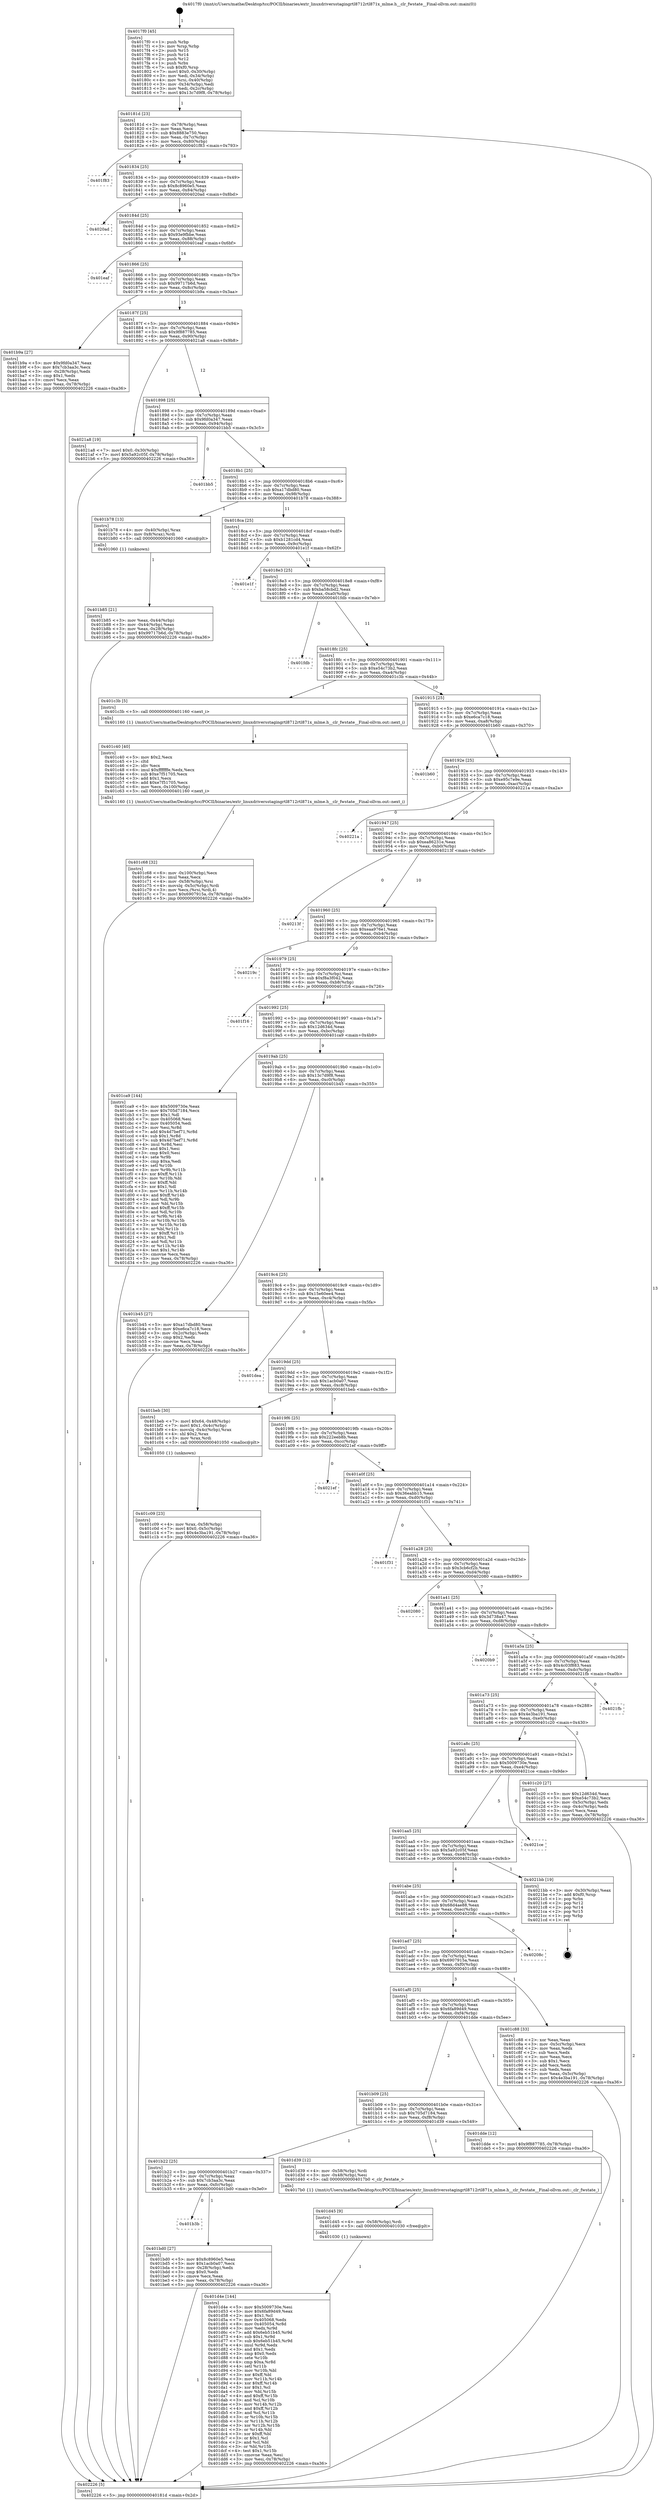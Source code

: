 digraph "0x4017f0" {
  label = "0x4017f0 (/mnt/c/Users/mathe/Desktop/tcc/POCII/binaries/extr_linuxdriversstagingrtl8712rtl871x_mlme.h__clr_fwstate__Final-ollvm.out::main(0))"
  labelloc = "t"
  node[shape=record]

  Entry [label="",width=0.3,height=0.3,shape=circle,fillcolor=black,style=filled]
  "0x40181d" [label="{
     0x40181d [23]\l
     | [instrs]\l
     &nbsp;&nbsp;0x40181d \<+3\>: mov -0x78(%rbp),%eax\l
     &nbsp;&nbsp;0x401820 \<+2\>: mov %eax,%ecx\l
     &nbsp;&nbsp;0x401822 \<+6\>: sub $0x8883e750,%ecx\l
     &nbsp;&nbsp;0x401828 \<+3\>: mov %eax,-0x7c(%rbp)\l
     &nbsp;&nbsp;0x40182b \<+3\>: mov %ecx,-0x80(%rbp)\l
     &nbsp;&nbsp;0x40182e \<+6\>: je 0000000000401f83 \<main+0x793\>\l
  }"]
  "0x401f83" [label="{
     0x401f83\l
  }", style=dashed]
  "0x401834" [label="{
     0x401834 [25]\l
     | [instrs]\l
     &nbsp;&nbsp;0x401834 \<+5\>: jmp 0000000000401839 \<main+0x49\>\l
     &nbsp;&nbsp;0x401839 \<+3\>: mov -0x7c(%rbp),%eax\l
     &nbsp;&nbsp;0x40183c \<+5\>: sub $0x8c8960e5,%eax\l
     &nbsp;&nbsp;0x401841 \<+6\>: mov %eax,-0x84(%rbp)\l
     &nbsp;&nbsp;0x401847 \<+6\>: je 00000000004020ad \<main+0x8bd\>\l
  }"]
  Exit [label="",width=0.3,height=0.3,shape=circle,fillcolor=black,style=filled,peripheries=2]
  "0x4020ad" [label="{
     0x4020ad\l
  }", style=dashed]
  "0x40184d" [label="{
     0x40184d [25]\l
     | [instrs]\l
     &nbsp;&nbsp;0x40184d \<+5\>: jmp 0000000000401852 \<main+0x62\>\l
     &nbsp;&nbsp;0x401852 \<+3\>: mov -0x7c(%rbp),%eax\l
     &nbsp;&nbsp;0x401855 \<+5\>: sub $0x93e9fbbe,%eax\l
     &nbsp;&nbsp;0x40185a \<+6\>: mov %eax,-0x88(%rbp)\l
     &nbsp;&nbsp;0x401860 \<+6\>: je 0000000000401eaf \<main+0x6bf\>\l
  }"]
  "0x401d4e" [label="{
     0x401d4e [144]\l
     | [instrs]\l
     &nbsp;&nbsp;0x401d4e \<+5\>: mov $0x5009730e,%esi\l
     &nbsp;&nbsp;0x401d53 \<+5\>: mov $0x6fa89d49,%eax\l
     &nbsp;&nbsp;0x401d58 \<+2\>: mov $0x1,%cl\l
     &nbsp;&nbsp;0x401d5a \<+7\>: mov 0x405068,%edx\l
     &nbsp;&nbsp;0x401d61 \<+8\>: mov 0x405054,%r8d\l
     &nbsp;&nbsp;0x401d69 \<+3\>: mov %edx,%r9d\l
     &nbsp;&nbsp;0x401d6c \<+7\>: add $0x6eb51b45,%r9d\l
     &nbsp;&nbsp;0x401d73 \<+4\>: sub $0x1,%r9d\l
     &nbsp;&nbsp;0x401d77 \<+7\>: sub $0x6eb51b45,%r9d\l
     &nbsp;&nbsp;0x401d7e \<+4\>: imul %r9d,%edx\l
     &nbsp;&nbsp;0x401d82 \<+3\>: and $0x1,%edx\l
     &nbsp;&nbsp;0x401d85 \<+3\>: cmp $0x0,%edx\l
     &nbsp;&nbsp;0x401d88 \<+4\>: sete %r10b\l
     &nbsp;&nbsp;0x401d8c \<+4\>: cmp $0xa,%r8d\l
     &nbsp;&nbsp;0x401d90 \<+4\>: setl %r11b\l
     &nbsp;&nbsp;0x401d94 \<+3\>: mov %r10b,%bl\l
     &nbsp;&nbsp;0x401d97 \<+3\>: xor $0xff,%bl\l
     &nbsp;&nbsp;0x401d9a \<+3\>: mov %r11b,%r14b\l
     &nbsp;&nbsp;0x401d9d \<+4\>: xor $0xff,%r14b\l
     &nbsp;&nbsp;0x401da1 \<+3\>: xor $0x1,%cl\l
     &nbsp;&nbsp;0x401da4 \<+3\>: mov %bl,%r15b\l
     &nbsp;&nbsp;0x401da7 \<+4\>: and $0xff,%r15b\l
     &nbsp;&nbsp;0x401dab \<+3\>: and %cl,%r10b\l
     &nbsp;&nbsp;0x401dae \<+3\>: mov %r14b,%r12b\l
     &nbsp;&nbsp;0x401db1 \<+4\>: and $0xff,%r12b\l
     &nbsp;&nbsp;0x401db5 \<+3\>: and %cl,%r11b\l
     &nbsp;&nbsp;0x401db8 \<+3\>: or %r10b,%r15b\l
     &nbsp;&nbsp;0x401dbb \<+3\>: or %r11b,%r12b\l
     &nbsp;&nbsp;0x401dbe \<+3\>: xor %r12b,%r15b\l
     &nbsp;&nbsp;0x401dc1 \<+3\>: or %r14b,%bl\l
     &nbsp;&nbsp;0x401dc4 \<+3\>: xor $0xff,%bl\l
     &nbsp;&nbsp;0x401dc7 \<+3\>: or $0x1,%cl\l
     &nbsp;&nbsp;0x401dca \<+2\>: and %cl,%bl\l
     &nbsp;&nbsp;0x401dcc \<+3\>: or %bl,%r15b\l
     &nbsp;&nbsp;0x401dcf \<+4\>: test $0x1,%r15b\l
     &nbsp;&nbsp;0x401dd3 \<+3\>: cmovne %eax,%esi\l
     &nbsp;&nbsp;0x401dd6 \<+3\>: mov %esi,-0x78(%rbp)\l
     &nbsp;&nbsp;0x401dd9 \<+5\>: jmp 0000000000402226 \<main+0xa36\>\l
  }"]
  "0x401eaf" [label="{
     0x401eaf\l
  }", style=dashed]
  "0x401866" [label="{
     0x401866 [25]\l
     | [instrs]\l
     &nbsp;&nbsp;0x401866 \<+5\>: jmp 000000000040186b \<main+0x7b\>\l
     &nbsp;&nbsp;0x40186b \<+3\>: mov -0x7c(%rbp),%eax\l
     &nbsp;&nbsp;0x40186e \<+5\>: sub $0x99717b6d,%eax\l
     &nbsp;&nbsp;0x401873 \<+6\>: mov %eax,-0x8c(%rbp)\l
     &nbsp;&nbsp;0x401879 \<+6\>: je 0000000000401b9a \<main+0x3aa\>\l
  }"]
  "0x401d45" [label="{
     0x401d45 [9]\l
     | [instrs]\l
     &nbsp;&nbsp;0x401d45 \<+4\>: mov -0x58(%rbp),%rdi\l
     &nbsp;&nbsp;0x401d49 \<+5\>: call 0000000000401030 \<free@plt\>\l
     | [calls]\l
     &nbsp;&nbsp;0x401030 \{1\} (unknown)\l
  }"]
  "0x401b9a" [label="{
     0x401b9a [27]\l
     | [instrs]\l
     &nbsp;&nbsp;0x401b9a \<+5\>: mov $0x9fd0a347,%eax\l
     &nbsp;&nbsp;0x401b9f \<+5\>: mov $0x7cb3aa3c,%ecx\l
     &nbsp;&nbsp;0x401ba4 \<+3\>: mov -0x28(%rbp),%edx\l
     &nbsp;&nbsp;0x401ba7 \<+3\>: cmp $0x1,%edx\l
     &nbsp;&nbsp;0x401baa \<+3\>: cmovl %ecx,%eax\l
     &nbsp;&nbsp;0x401bad \<+3\>: mov %eax,-0x78(%rbp)\l
     &nbsp;&nbsp;0x401bb0 \<+5\>: jmp 0000000000402226 \<main+0xa36\>\l
  }"]
  "0x40187f" [label="{
     0x40187f [25]\l
     | [instrs]\l
     &nbsp;&nbsp;0x40187f \<+5\>: jmp 0000000000401884 \<main+0x94\>\l
     &nbsp;&nbsp;0x401884 \<+3\>: mov -0x7c(%rbp),%eax\l
     &nbsp;&nbsp;0x401887 \<+5\>: sub $0x9f887785,%eax\l
     &nbsp;&nbsp;0x40188c \<+6\>: mov %eax,-0x90(%rbp)\l
     &nbsp;&nbsp;0x401892 \<+6\>: je 00000000004021a8 \<main+0x9b8\>\l
  }"]
  "0x401c68" [label="{
     0x401c68 [32]\l
     | [instrs]\l
     &nbsp;&nbsp;0x401c68 \<+6\>: mov -0x100(%rbp),%ecx\l
     &nbsp;&nbsp;0x401c6e \<+3\>: imul %eax,%ecx\l
     &nbsp;&nbsp;0x401c71 \<+4\>: mov -0x58(%rbp),%rsi\l
     &nbsp;&nbsp;0x401c75 \<+4\>: movslq -0x5c(%rbp),%rdi\l
     &nbsp;&nbsp;0x401c79 \<+3\>: mov %ecx,(%rsi,%rdi,4)\l
     &nbsp;&nbsp;0x401c7c \<+7\>: movl $0x6907915a,-0x78(%rbp)\l
     &nbsp;&nbsp;0x401c83 \<+5\>: jmp 0000000000402226 \<main+0xa36\>\l
  }"]
  "0x4021a8" [label="{
     0x4021a8 [19]\l
     | [instrs]\l
     &nbsp;&nbsp;0x4021a8 \<+7\>: movl $0x0,-0x30(%rbp)\l
     &nbsp;&nbsp;0x4021af \<+7\>: movl $0x5a92c05f,-0x78(%rbp)\l
     &nbsp;&nbsp;0x4021b6 \<+5\>: jmp 0000000000402226 \<main+0xa36\>\l
  }"]
  "0x401898" [label="{
     0x401898 [25]\l
     | [instrs]\l
     &nbsp;&nbsp;0x401898 \<+5\>: jmp 000000000040189d \<main+0xad\>\l
     &nbsp;&nbsp;0x40189d \<+3\>: mov -0x7c(%rbp),%eax\l
     &nbsp;&nbsp;0x4018a0 \<+5\>: sub $0x9fd0a347,%eax\l
     &nbsp;&nbsp;0x4018a5 \<+6\>: mov %eax,-0x94(%rbp)\l
     &nbsp;&nbsp;0x4018ab \<+6\>: je 0000000000401bb5 \<main+0x3c5\>\l
  }"]
  "0x401c40" [label="{
     0x401c40 [40]\l
     | [instrs]\l
     &nbsp;&nbsp;0x401c40 \<+5\>: mov $0x2,%ecx\l
     &nbsp;&nbsp;0x401c45 \<+1\>: cltd\l
     &nbsp;&nbsp;0x401c46 \<+2\>: idiv %ecx\l
     &nbsp;&nbsp;0x401c48 \<+6\>: imul $0xfffffffe,%edx,%ecx\l
     &nbsp;&nbsp;0x401c4e \<+6\>: sub $0xe7f51705,%ecx\l
     &nbsp;&nbsp;0x401c54 \<+3\>: add $0x1,%ecx\l
     &nbsp;&nbsp;0x401c57 \<+6\>: add $0xe7f51705,%ecx\l
     &nbsp;&nbsp;0x401c5d \<+6\>: mov %ecx,-0x100(%rbp)\l
     &nbsp;&nbsp;0x401c63 \<+5\>: call 0000000000401160 \<next_i\>\l
     | [calls]\l
     &nbsp;&nbsp;0x401160 \{1\} (/mnt/c/Users/mathe/Desktop/tcc/POCII/binaries/extr_linuxdriversstagingrtl8712rtl871x_mlme.h__clr_fwstate__Final-ollvm.out::next_i)\l
  }"]
  "0x401bb5" [label="{
     0x401bb5\l
  }", style=dashed]
  "0x4018b1" [label="{
     0x4018b1 [25]\l
     | [instrs]\l
     &nbsp;&nbsp;0x4018b1 \<+5\>: jmp 00000000004018b6 \<main+0xc6\>\l
     &nbsp;&nbsp;0x4018b6 \<+3\>: mov -0x7c(%rbp),%eax\l
     &nbsp;&nbsp;0x4018b9 \<+5\>: sub $0xa17dbd80,%eax\l
     &nbsp;&nbsp;0x4018be \<+6\>: mov %eax,-0x98(%rbp)\l
     &nbsp;&nbsp;0x4018c4 \<+6\>: je 0000000000401b78 \<main+0x388\>\l
  }"]
  "0x401c09" [label="{
     0x401c09 [23]\l
     | [instrs]\l
     &nbsp;&nbsp;0x401c09 \<+4\>: mov %rax,-0x58(%rbp)\l
     &nbsp;&nbsp;0x401c0d \<+7\>: movl $0x0,-0x5c(%rbp)\l
     &nbsp;&nbsp;0x401c14 \<+7\>: movl $0x4e3ba191,-0x78(%rbp)\l
     &nbsp;&nbsp;0x401c1b \<+5\>: jmp 0000000000402226 \<main+0xa36\>\l
  }"]
  "0x401b78" [label="{
     0x401b78 [13]\l
     | [instrs]\l
     &nbsp;&nbsp;0x401b78 \<+4\>: mov -0x40(%rbp),%rax\l
     &nbsp;&nbsp;0x401b7c \<+4\>: mov 0x8(%rax),%rdi\l
     &nbsp;&nbsp;0x401b80 \<+5\>: call 0000000000401060 \<atoi@plt\>\l
     | [calls]\l
     &nbsp;&nbsp;0x401060 \{1\} (unknown)\l
  }"]
  "0x4018ca" [label="{
     0x4018ca [25]\l
     | [instrs]\l
     &nbsp;&nbsp;0x4018ca \<+5\>: jmp 00000000004018cf \<main+0xdf\>\l
     &nbsp;&nbsp;0x4018cf \<+3\>: mov -0x7c(%rbp),%eax\l
     &nbsp;&nbsp;0x4018d2 \<+5\>: sub $0xb1281cd4,%eax\l
     &nbsp;&nbsp;0x4018d7 \<+6\>: mov %eax,-0x9c(%rbp)\l
     &nbsp;&nbsp;0x4018dd \<+6\>: je 0000000000401e1f \<main+0x62f\>\l
  }"]
  "0x401b3b" [label="{
     0x401b3b\l
  }", style=dashed]
  "0x401e1f" [label="{
     0x401e1f\l
  }", style=dashed]
  "0x4018e3" [label="{
     0x4018e3 [25]\l
     | [instrs]\l
     &nbsp;&nbsp;0x4018e3 \<+5\>: jmp 00000000004018e8 \<main+0xf8\>\l
     &nbsp;&nbsp;0x4018e8 \<+3\>: mov -0x7c(%rbp),%eax\l
     &nbsp;&nbsp;0x4018eb \<+5\>: sub $0xba58cbd2,%eax\l
     &nbsp;&nbsp;0x4018f0 \<+6\>: mov %eax,-0xa0(%rbp)\l
     &nbsp;&nbsp;0x4018f6 \<+6\>: je 0000000000401fdb \<main+0x7eb\>\l
  }"]
  "0x401bd0" [label="{
     0x401bd0 [27]\l
     | [instrs]\l
     &nbsp;&nbsp;0x401bd0 \<+5\>: mov $0x8c8960e5,%eax\l
     &nbsp;&nbsp;0x401bd5 \<+5\>: mov $0x1acb0a07,%ecx\l
     &nbsp;&nbsp;0x401bda \<+3\>: mov -0x28(%rbp),%edx\l
     &nbsp;&nbsp;0x401bdd \<+3\>: cmp $0x0,%edx\l
     &nbsp;&nbsp;0x401be0 \<+3\>: cmove %ecx,%eax\l
     &nbsp;&nbsp;0x401be3 \<+3\>: mov %eax,-0x78(%rbp)\l
     &nbsp;&nbsp;0x401be6 \<+5\>: jmp 0000000000402226 \<main+0xa36\>\l
  }"]
  "0x401fdb" [label="{
     0x401fdb\l
  }", style=dashed]
  "0x4018fc" [label="{
     0x4018fc [25]\l
     | [instrs]\l
     &nbsp;&nbsp;0x4018fc \<+5\>: jmp 0000000000401901 \<main+0x111\>\l
     &nbsp;&nbsp;0x401901 \<+3\>: mov -0x7c(%rbp),%eax\l
     &nbsp;&nbsp;0x401904 \<+5\>: sub $0xe54c73b2,%eax\l
     &nbsp;&nbsp;0x401909 \<+6\>: mov %eax,-0xa4(%rbp)\l
     &nbsp;&nbsp;0x40190f \<+6\>: je 0000000000401c3b \<main+0x44b\>\l
  }"]
  "0x401b22" [label="{
     0x401b22 [25]\l
     | [instrs]\l
     &nbsp;&nbsp;0x401b22 \<+5\>: jmp 0000000000401b27 \<main+0x337\>\l
     &nbsp;&nbsp;0x401b27 \<+3\>: mov -0x7c(%rbp),%eax\l
     &nbsp;&nbsp;0x401b2a \<+5\>: sub $0x7cb3aa3c,%eax\l
     &nbsp;&nbsp;0x401b2f \<+6\>: mov %eax,-0xfc(%rbp)\l
     &nbsp;&nbsp;0x401b35 \<+6\>: je 0000000000401bd0 \<main+0x3e0\>\l
  }"]
  "0x401c3b" [label="{
     0x401c3b [5]\l
     | [instrs]\l
     &nbsp;&nbsp;0x401c3b \<+5\>: call 0000000000401160 \<next_i\>\l
     | [calls]\l
     &nbsp;&nbsp;0x401160 \{1\} (/mnt/c/Users/mathe/Desktop/tcc/POCII/binaries/extr_linuxdriversstagingrtl8712rtl871x_mlme.h__clr_fwstate__Final-ollvm.out::next_i)\l
  }"]
  "0x401915" [label="{
     0x401915 [25]\l
     | [instrs]\l
     &nbsp;&nbsp;0x401915 \<+5\>: jmp 000000000040191a \<main+0x12a\>\l
     &nbsp;&nbsp;0x40191a \<+3\>: mov -0x7c(%rbp),%eax\l
     &nbsp;&nbsp;0x40191d \<+5\>: sub $0xe6ca7c18,%eax\l
     &nbsp;&nbsp;0x401922 \<+6\>: mov %eax,-0xa8(%rbp)\l
     &nbsp;&nbsp;0x401928 \<+6\>: je 0000000000401b60 \<main+0x370\>\l
  }"]
  "0x401d39" [label="{
     0x401d39 [12]\l
     | [instrs]\l
     &nbsp;&nbsp;0x401d39 \<+4\>: mov -0x58(%rbp),%rdi\l
     &nbsp;&nbsp;0x401d3d \<+3\>: mov -0x48(%rbp),%esi\l
     &nbsp;&nbsp;0x401d40 \<+5\>: call 00000000004017b0 \<_clr_fwstate_\>\l
     | [calls]\l
     &nbsp;&nbsp;0x4017b0 \{1\} (/mnt/c/Users/mathe/Desktop/tcc/POCII/binaries/extr_linuxdriversstagingrtl8712rtl871x_mlme.h__clr_fwstate__Final-ollvm.out::_clr_fwstate_)\l
  }"]
  "0x401b60" [label="{
     0x401b60\l
  }", style=dashed]
  "0x40192e" [label="{
     0x40192e [25]\l
     | [instrs]\l
     &nbsp;&nbsp;0x40192e \<+5\>: jmp 0000000000401933 \<main+0x143\>\l
     &nbsp;&nbsp;0x401933 \<+3\>: mov -0x7c(%rbp),%eax\l
     &nbsp;&nbsp;0x401936 \<+5\>: sub $0xe95c7e9e,%eax\l
     &nbsp;&nbsp;0x40193b \<+6\>: mov %eax,-0xac(%rbp)\l
     &nbsp;&nbsp;0x401941 \<+6\>: je 000000000040221a \<main+0xa2a\>\l
  }"]
  "0x401b09" [label="{
     0x401b09 [25]\l
     | [instrs]\l
     &nbsp;&nbsp;0x401b09 \<+5\>: jmp 0000000000401b0e \<main+0x31e\>\l
     &nbsp;&nbsp;0x401b0e \<+3\>: mov -0x7c(%rbp),%eax\l
     &nbsp;&nbsp;0x401b11 \<+5\>: sub $0x705d7184,%eax\l
     &nbsp;&nbsp;0x401b16 \<+6\>: mov %eax,-0xf8(%rbp)\l
     &nbsp;&nbsp;0x401b1c \<+6\>: je 0000000000401d39 \<main+0x549\>\l
  }"]
  "0x40221a" [label="{
     0x40221a\l
  }", style=dashed]
  "0x401947" [label="{
     0x401947 [25]\l
     | [instrs]\l
     &nbsp;&nbsp;0x401947 \<+5\>: jmp 000000000040194c \<main+0x15c\>\l
     &nbsp;&nbsp;0x40194c \<+3\>: mov -0x7c(%rbp),%eax\l
     &nbsp;&nbsp;0x40194f \<+5\>: sub $0xea86231e,%eax\l
     &nbsp;&nbsp;0x401954 \<+6\>: mov %eax,-0xb0(%rbp)\l
     &nbsp;&nbsp;0x40195a \<+6\>: je 000000000040213f \<main+0x94f\>\l
  }"]
  "0x401dde" [label="{
     0x401dde [12]\l
     | [instrs]\l
     &nbsp;&nbsp;0x401dde \<+7\>: movl $0x9f887785,-0x78(%rbp)\l
     &nbsp;&nbsp;0x401de5 \<+5\>: jmp 0000000000402226 \<main+0xa36\>\l
  }"]
  "0x40213f" [label="{
     0x40213f\l
  }", style=dashed]
  "0x401960" [label="{
     0x401960 [25]\l
     | [instrs]\l
     &nbsp;&nbsp;0x401960 \<+5\>: jmp 0000000000401965 \<main+0x175\>\l
     &nbsp;&nbsp;0x401965 \<+3\>: mov -0x7c(%rbp),%eax\l
     &nbsp;&nbsp;0x401968 \<+5\>: sub $0xeaa976e1,%eax\l
     &nbsp;&nbsp;0x40196d \<+6\>: mov %eax,-0xb4(%rbp)\l
     &nbsp;&nbsp;0x401973 \<+6\>: je 000000000040219c \<main+0x9ac\>\l
  }"]
  "0x401af0" [label="{
     0x401af0 [25]\l
     | [instrs]\l
     &nbsp;&nbsp;0x401af0 \<+5\>: jmp 0000000000401af5 \<main+0x305\>\l
     &nbsp;&nbsp;0x401af5 \<+3\>: mov -0x7c(%rbp),%eax\l
     &nbsp;&nbsp;0x401af8 \<+5\>: sub $0x6fa89d49,%eax\l
     &nbsp;&nbsp;0x401afd \<+6\>: mov %eax,-0xf4(%rbp)\l
     &nbsp;&nbsp;0x401b03 \<+6\>: je 0000000000401dde \<main+0x5ee\>\l
  }"]
  "0x40219c" [label="{
     0x40219c\l
  }", style=dashed]
  "0x401979" [label="{
     0x401979 [25]\l
     | [instrs]\l
     &nbsp;&nbsp;0x401979 \<+5\>: jmp 000000000040197e \<main+0x18e\>\l
     &nbsp;&nbsp;0x40197e \<+3\>: mov -0x7c(%rbp),%eax\l
     &nbsp;&nbsp;0x401981 \<+5\>: sub $0xf8a3f042,%eax\l
     &nbsp;&nbsp;0x401986 \<+6\>: mov %eax,-0xb8(%rbp)\l
     &nbsp;&nbsp;0x40198c \<+6\>: je 0000000000401f16 \<main+0x726\>\l
  }"]
  "0x401c88" [label="{
     0x401c88 [33]\l
     | [instrs]\l
     &nbsp;&nbsp;0x401c88 \<+2\>: xor %eax,%eax\l
     &nbsp;&nbsp;0x401c8a \<+3\>: mov -0x5c(%rbp),%ecx\l
     &nbsp;&nbsp;0x401c8d \<+2\>: mov %eax,%edx\l
     &nbsp;&nbsp;0x401c8f \<+2\>: sub %ecx,%edx\l
     &nbsp;&nbsp;0x401c91 \<+2\>: mov %eax,%ecx\l
     &nbsp;&nbsp;0x401c93 \<+3\>: sub $0x1,%ecx\l
     &nbsp;&nbsp;0x401c96 \<+2\>: add %ecx,%edx\l
     &nbsp;&nbsp;0x401c98 \<+2\>: sub %edx,%eax\l
     &nbsp;&nbsp;0x401c9a \<+3\>: mov %eax,-0x5c(%rbp)\l
     &nbsp;&nbsp;0x401c9d \<+7\>: movl $0x4e3ba191,-0x78(%rbp)\l
     &nbsp;&nbsp;0x401ca4 \<+5\>: jmp 0000000000402226 \<main+0xa36\>\l
  }"]
  "0x401f16" [label="{
     0x401f16\l
  }", style=dashed]
  "0x401992" [label="{
     0x401992 [25]\l
     | [instrs]\l
     &nbsp;&nbsp;0x401992 \<+5\>: jmp 0000000000401997 \<main+0x1a7\>\l
     &nbsp;&nbsp;0x401997 \<+3\>: mov -0x7c(%rbp),%eax\l
     &nbsp;&nbsp;0x40199a \<+5\>: sub $0x12d634d,%eax\l
     &nbsp;&nbsp;0x40199f \<+6\>: mov %eax,-0xbc(%rbp)\l
     &nbsp;&nbsp;0x4019a5 \<+6\>: je 0000000000401ca9 \<main+0x4b9\>\l
  }"]
  "0x401ad7" [label="{
     0x401ad7 [25]\l
     | [instrs]\l
     &nbsp;&nbsp;0x401ad7 \<+5\>: jmp 0000000000401adc \<main+0x2ec\>\l
     &nbsp;&nbsp;0x401adc \<+3\>: mov -0x7c(%rbp),%eax\l
     &nbsp;&nbsp;0x401adf \<+5\>: sub $0x6907915a,%eax\l
     &nbsp;&nbsp;0x401ae4 \<+6\>: mov %eax,-0xf0(%rbp)\l
     &nbsp;&nbsp;0x401aea \<+6\>: je 0000000000401c88 \<main+0x498\>\l
  }"]
  "0x401ca9" [label="{
     0x401ca9 [144]\l
     | [instrs]\l
     &nbsp;&nbsp;0x401ca9 \<+5\>: mov $0x5009730e,%eax\l
     &nbsp;&nbsp;0x401cae \<+5\>: mov $0x705d7184,%ecx\l
     &nbsp;&nbsp;0x401cb3 \<+2\>: mov $0x1,%dl\l
     &nbsp;&nbsp;0x401cb5 \<+7\>: mov 0x405068,%esi\l
     &nbsp;&nbsp;0x401cbc \<+7\>: mov 0x405054,%edi\l
     &nbsp;&nbsp;0x401cc3 \<+3\>: mov %esi,%r8d\l
     &nbsp;&nbsp;0x401cc6 \<+7\>: add $0x4d7bef71,%r8d\l
     &nbsp;&nbsp;0x401ccd \<+4\>: sub $0x1,%r8d\l
     &nbsp;&nbsp;0x401cd1 \<+7\>: sub $0x4d7bef71,%r8d\l
     &nbsp;&nbsp;0x401cd8 \<+4\>: imul %r8d,%esi\l
     &nbsp;&nbsp;0x401cdc \<+3\>: and $0x1,%esi\l
     &nbsp;&nbsp;0x401cdf \<+3\>: cmp $0x0,%esi\l
     &nbsp;&nbsp;0x401ce2 \<+4\>: sete %r9b\l
     &nbsp;&nbsp;0x401ce6 \<+3\>: cmp $0xa,%edi\l
     &nbsp;&nbsp;0x401ce9 \<+4\>: setl %r10b\l
     &nbsp;&nbsp;0x401ced \<+3\>: mov %r9b,%r11b\l
     &nbsp;&nbsp;0x401cf0 \<+4\>: xor $0xff,%r11b\l
     &nbsp;&nbsp;0x401cf4 \<+3\>: mov %r10b,%bl\l
     &nbsp;&nbsp;0x401cf7 \<+3\>: xor $0xff,%bl\l
     &nbsp;&nbsp;0x401cfa \<+3\>: xor $0x1,%dl\l
     &nbsp;&nbsp;0x401cfd \<+3\>: mov %r11b,%r14b\l
     &nbsp;&nbsp;0x401d00 \<+4\>: and $0xff,%r14b\l
     &nbsp;&nbsp;0x401d04 \<+3\>: and %dl,%r9b\l
     &nbsp;&nbsp;0x401d07 \<+3\>: mov %bl,%r15b\l
     &nbsp;&nbsp;0x401d0a \<+4\>: and $0xff,%r15b\l
     &nbsp;&nbsp;0x401d0e \<+3\>: and %dl,%r10b\l
     &nbsp;&nbsp;0x401d11 \<+3\>: or %r9b,%r14b\l
     &nbsp;&nbsp;0x401d14 \<+3\>: or %r10b,%r15b\l
     &nbsp;&nbsp;0x401d17 \<+3\>: xor %r15b,%r14b\l
     &nbsp;&nbsp;0x401d1a \<+3\>: or %bl,%r11b\l
     &nbsp;&nbsp;0x401d1d \<+4\>: xor $0xff,%r11b\l
     &nbsp;&nbsp;0x401d21 \<+3\>: or $0x1,%dl\l
     &nbsp;&nbsp;0x401d24 \<+3\>: and %dl,%r11b\l
     &nbsp;&nbsp;0x401d27 \<+3\>: or %r11b,%r14b\l
     &nbsp;&nbsp;0x401d2a \<+4\>: test $0x1,%r14b\l
     &nbsp;&nbsp;0x401d2e \<+3\>: cmovne %ecx,%eax\l
     &nbsp;&nbsp;0x401d31 \<+3\>: mov %eax,-0x78(%rbp)\l
     &nbsp;&nbsp;0x401d34 \<+5\>: jmp 0000000000402226 \<main+0xa36\>\l
  }"]
  "0x4019ab" [label="{
     0x4019ab [25]\l
     | [instrs]\l
     &nbsp;&nbsp;0x4019ab \<+5\>: jmp 00000000004019b0 \<main+0x1c0\>\l
     &nbsp;&nbsp;0x4019b0 \<+3\>: mov -0x7c(%rbp),%eax\l
     &nbsp;&nbsp;0x4019b3 \<+5\>: sub $0x13c7d9f8,%eax\l
     &nbsp;&nbsp;0x4019b8 \<+6\>: mov %eax,-0xc0(%rbp)\l
     &nbsp;&nbsp;0x4019be \<+6\>: je 0000000000401b45 \<main+0x355\>\l
  }"]
  "0x40208c" [label="{
     0x40208c\l
  }", style=dashed]
  "0x401b45" [label="{
     0x401b45 [27]\l
     | [instrs]\l
     &nbsp;&nbsp;0x401b45 \<+5\>: mov $0xa17dbd80,%eax\l
     &nbsp;&nbsp;0x401b4a \<+5\>: mov $0xe6ca7c18,%ecx\l
     &nbsp;&nbsp;0x401b4f \<+3\>: mov -0x2c(%rbp),%edx\l
     &nbsp;&nbsp;0x401b52 \<+3\>: cmp $0x2,%edx\l
     &nbsp;&nbsp;0x401b55 \<+3\>: cmovne %ecx,%eax\l
     &nbsp;&nbsp;0x401b58 \<+3\>: mov %eax,-0x78(%rbp)\l
     &nbsp;&nbsp;0x401b5b \<+5\>: jmp 0000000000402226 \<main+0xa36\>\l
  }"]
  "0x4019c4" [label="{
     0x4019c4 [25]\l
     | [instrs]\l
     &nbsp;&nbsp;0x4019c4 \<+5\>: jmp 00000000004019c9 \<main+0x1d9\>\l
     &nbsp;&nbsp;0x4019c9 \<+3\>: mov -0x7c(%rbp),%eax\l
     &nbsp;&nbsp;0x4019cc \<+5\>: sub $0x15e60ee4,%eax\l
     &nbsp;&nbsp;0x4019d1 \<+6\>: mov %eax,-0xc4(%rbp)\l
     &nbsp;&nbsp;0x4019d7 \<+6\>: je 0000000000401dea \<main+0x5fa\>\l
  }"]
  "0x402226" [label="{
     0x402226 [5]\l
     | [instrs]\l
     &nbsp;&nbsp;0x402226 \<+5\>: jmp 000000000040181d \<main+0x2d\>\l
  }"]
  "0x4017f0" [label="{
     0x4017f0 [45]\l
     | [instrs]\l
     &nbsp;&nbsp;0x4017f0 \<+1\>: push %rbp\l
     &nbsp;&nbsp;0x4017f1 \<+3\>: mov %rsp,%rbp\l
     &nbsp;&nbsp;0x4017f4 \<+2\>: push %r15\l
     &nbsp;&nbsp;0x4017f6 \<+2\>: push %r14\l
     &nbsp;&nbsp;0x4017f8 \<+2\>: push %r12\l
     &nbsp;&nbsp;0x4017fa \<+1\>: push %rbx\l
     &nbsp;&nbsp;0x4017fb \<+7\>: sub $0xf0,%rsp\l
     &nbsp;&nbsp;0x401802 \<+7\>: movl $0x0,-0x30(%rbp)\l
     &nbsp;&nbsp;0x401809 \<+3\>: mov %edi,-0x34(%rbp)\l
     &nbsp;&nbsp;0x40180c \<+4\>: mov %rsi,-0x40(%rbp)\l
     &nbsp;&nbsp;0x401810 \<+3\>: mov -0x34(%rbp),%edi\l
     &nbsp;&nbsp;0x401813 \<+3\>: mov %edi,-0x2c(%rbp)\l
     &nbsp;&nbsp;0x401816 \<+7\>: movl $0x13c7d9f8,-0x78(%rbp)\l
  }"]
  "0x401b85" [label="{
     0x401b85 [21]\l
     | [instrs]\l
     &nbsp;&nbsp;0x401b85 \<+3\>: mov %eax,-0x44(%rbp)\l
     &nbsp;&nbsp;0x401b88 \<+3\>: mov -0x44(%rbp),%eax\l
     &nbsp;&nbsp;0x401b8b \<+3\>: mov %eax,-0x28(%rbp)\l
     &nbsp;&nbsp;0x401b8e \<+7\>: movl $0x99717b6d,-0x78(%rbp)\l
     &nbsp;&nbsp;0x401b95 \<+5\>: jmp 0000000000402226 \<main+0xa36\>\l
  }"]
  "0x401abe" [label="{
     0x401abe [25]\l
     | [instrs]\l
     &nbsp;&nbsp;0x401abe \<+5\>: jmp 0000000000401ac3 \<main+0x2d3\>\l
     &nbsp;&nbsp;0x401ac3 \<+3\>: mov -0x7c(%rbp),%eax\l
     &nbsp;&nbsp;0x401ac6 \<+5\>: sub $0x68d4ae88,%eax\l
     &nbsp;&nbsp;0x401acb \<+6\>: mov %eax,-0xec(%rbp)\l
     &nbsp;&nbsp;0x401ad1 \<+6\>: je 000000000040208c \<main+0x89c\>\l
  }"]
  "0x401dea" [label="{
     0x401dea\l
  }", style=dashed]
  "0x4019dd" [label="{
     0x4019dd [25]\l
     | [instrs]\l
     &nbsp;&nbsp;0x4019dd \<+5\>: jmp 00000000004019e2 \<main+0x1f2\>\l
     &nbsp;&nbsp;0x4019e2 \<+3\>: mov -0x7c(%rbp),%eax\l
     &nbsp;&nbsp;0x4019e5 \<+5\>: sub $0x1acb0a07,%eax\l
     &nbsp;&nbsp;0x4019ea \<+6\>: mov %eax,-0xc8(%rbp)\l
     &nbsp;&nbsp;0x4019f0 \<+6\>: je 0000000000401beb \<main+0x3fb\>\l
  }"]
  "0x4021bb" [label="{
     0x4021bb [19]\l
     | [instrs]\l
     &nbsp;&nbsp;0x4021bb \<+3\>: mov -0x30(%rbp),%eax\l
     &nbsp;&nbsp;0x4021be \<+7\>: add $0xf0,%rsp\l
     &nbsp;&nbsp;0x4021c5 \<+1\>: pop %rbx\l
     &nbsp;&nbsp;0x4021c6 \<+2\>: pop %r12\l
     &nbsp;&nbsp;0x4021c8 \<+2\>: pop %r14\l
     &nbsp;&nbsp;0x4021ca \<+2\>: pop %r15\l
     &nbsp;&nbsp;0x4021cc \<+1\>: pop %rbp\l
     &nbsp;&nbsp;0x4021cd \<+1\>: ret\l
  }"]
  "0x401beb" [label="{
     0x401beb [30]\l
     | [instrs]\l
     &nbsp;&nbsp;0x401beb \<+7\>: movl $0x64,-0x48(%rbp)\l
     &nbsp;&nbsp;0x401bf2 \<+7\>: movl $0x1,-0x4c(%rbp)\l
     &nbsp;&nbsp;0x401bf9 \<+4\>: movslq -0x4c(%rbp),%rax\l
     &nbsp;&nbsp;0x401bfd \<+4\>: shl $0x2,%rax\l
     &nbsp;&nbsp;0x401c01 \<+3\>: mov %rax,%rdi\l
     &nbsp;&nbsp;0x401c04 \<+5\>: call 0000000000401050 \<malloc@plt\>\l
     | [calls]\l
     &nbsp;&nbsp;0x401050 \{1\} (unknown)\l
  }"]
  "0x4019f6" [label="{
     0x4019f6 [25]\l
     | [instrs]\l
     &nbsp;&nbsp;0x4019f6 \<+5\>: jmp 00000000004019fb \<main+0x20b\>\l
     &nbsp;&nbsp;0x4019fb \<+3\>: mov -0x7c(%rbp),%eax\l
     &nbsp;&nbsp;0x4019fe \<+5\>: sub $0x222eeb8b,%eax\l
     &nbsp;&nbsp;0x401a03 \<+6\>: mov %eax,-0xcc(%rbp)\l
     &nbsp;&nbsp;0x401a09 \<+6\>: je 00000000004021ef \<main+0x9ff\>\l
  }"]
  "0x401aa5" [label="{
     0x401aa5 [25]\l
     | [instrs]\l
     &nbsp;&nbsp;0x401aa5 \<+5\>: jmp 0000000000401aaa \<main+0x2ba\>\l
     &nbsp;&nbsp;0x401aaa \<+3\>: mov -0x7c(%rbp),%eax\l
     &nbsp;&nbsp;0x401aad \<+5\>: sub $0x5a92c05f,%eax\l
     &nbsp;&nbsp;0x401ab2 \<+6\>: mov %eax,-0xe8(%rbp)\l
     &nbsp;&nbsp;0x401ab8 \<+6\>: je 00000000004021bb \<main+0x9cb\>\l
  }"]
  "0x4021ef" [label="{
     0x4021ef\l
  }", style=dashed]
  "0x401a0f" [label="{
     0x401a0f [25]\l
     | [instrs]\l
     &nbsp;&nbsp;0x401a0f \<+5\>: jmp 0000000000401a14 \<main+0x224\>\l
     &nbsp;&nbsp;0x401a14 \<+3\>: mov -0x7c(%rbp),%eax\l
     &nbsp;&nbsp;0x401a17 \<+5\>: sub $0x36eabb15,%eax\l
     &nbsp;&nbsp;0x401a1c \<+6\>: mov %eax,-0xd0(%rbp)\l
     &nbsp;&nbsp;0x401a22 \<+6\>: je 0000000000401f31 \<main+0x741\>\l
  }"]
  "0x4021ce" [label="{
     0x4021ce\l
  }", style=dashed]
  "0x401f31" [label="{
     0x401f31\l
  }", style=dashed]
  "0x401a28" [label="{
     0x401a28 [25]\l
     | [instrs]\l
     &nbsp;&nbsp;0x401a28 \<+5\>: jmp 0000000000401a2d \<main+0x23d\>\l
     &nbsp;&nbsp;0x401a2d \<+3\>: mov -0x7c(%rbp),%eax\l
     &nbsp;&nbsp;0x401a30 \<+5\>: sub $0x3cb6cf2b,%eax\l
     &nbsp;&nbsp;0x401a35 \<+6\>: mov %eax,-0xd4(%rbp)\l
     &nbsp;&nbsp;0x401a3b \<+6\>: je 0000000000402080 \<main+0x890\>\l
  }"]
  "0x401a8c" [label="{
     0x401a8c [25]\l
     | [instrs]\l
     &nbsp;&nbsp;0x401a8c \<+5\>: jmp 0000000000401a91 \<main+0x2a1\>\l
     &nbsp;&nbsp;0x401a91 \<+3\>: mov -0x7c(%rbp),%eax\l
     &nbsp;&nbsp;0x401a94 \<+5\>: sub $0x5009730e,%eax\l
     &nbsp;&nbsp;0x401a99 \<+6\>: mov %eax,-0xe4(%rbp)\l
     &nbsp;&nbsp;0x401a9f \<+6\>: je 00000000004021ce \<main+0x9de\>\l
  }"]
  "0x402080" [label="{
     0x402080\l
  }", style=dashed]
  "0x401a41" [label="{
     0x401a41 [25]\l
     | [instrs]\l
     &nbsp;&nbsp;0x401a41 \<+5\>: jmp 0000000000401a46 \<main+0x256\>\l
     &nbsp;&nbsp;0x401a46 \<+3\>: mov -0x7c(%rbp),%eax\l
     &nbsp;&nbsp;0x401a49 \<+5\>: sub $0x3d738a47,%eax\l
     &nbsp;&nbsp;0x401a4e \<+6\>: mov %eax,-0xd8(%rbp)\l
     &nbsp;&nbsp;0x401a54 \<+6\>: je 00000000004020b9 \<main+0x8c9\>\l
  }"]
  "0x401c20" [label="{
     0x401c20 [27]\l
     | [instrs]\l
     &nbsp;&nbsp;0x401c20 \<+5\>: mov $0x12d634d,%eax\l
     &nbsp;&nbsp;0x401c25 \<+5\>: mov $0xe54c73b2,%ecx\l
     &nbsp;&nbsp;0x401c2a \<+3\>: mov -0x5c(%rbp),%edx\l
     &nbsp;&nbsp;0x401c2d \<+3\>: cmp -0x4c(%rbp),%edx\l
     &nbsp;&nbsp;0x401c30 \<+3\>: cmovl %ecx,%eax\l
     &nbsp;&nbsp;0x401c33 \<+3\>: mov %eax,-0x78(%rbp)\l
     &nbsp;&nbsp;0x401c36 \<+5\>: jmp 0000000000402226 \<main+0xa36\>\l
  }"]
  "0x4020b9" [label="{
     0x4020b9\l
  }", style=dashed]
  "0x401a5a" [label="{
     0x401a5a [25]\l
     | [instrs]\l
     &nbsp;&nbsp;0x401a5a \<+5\>: jmp 0000000000401a5f \<main+0x26f\>\l
     &nbsp;&nbsp;0x401a5f \<+3\>: mov -0x7c(%rbp),%eax\l
     &nbsp;&nbsp;0x401a62 \<+5\>: sub $0x4c03f883,%eax\l
     &nbsp;&nbsp;0x401a67 \<+6\>: mov %eax,-0xdc(%rbp)\l
     &nbsp;&nbsp;0x401a6d \<+6\>: je 00000000004021fb \<main+0xa0b\>\l
  }"]
  "0x401a73" [label="{
     0x401a73 [25]\l
     | [instrs]\l
     &nbsp;&nbsp;0x401a73 \<+5\>: jmp 0000000000401a78 \<main+0x288\>\l
     &nbsp;&nbsp;0x401a78 \<+3\>: mov -0x7c(%rbp),%eax\l
     &nbsp;&nbsp;0x401a7b \<+5\>: sub $0x4e3ba191,%eax\l
     &nbsp;&nbsp;0x401a80 \<+6\>: mov %eax,-0xe0(%rbp)\l
     &nbsp;&nbsp;0x401a86 \<+6\>: je 0000000000401c20 \<main+0x430\>\l
  }"]
  "0x4021fb" [label="{
     0x4021fb\l
  }", style=dashed]
  Entry -> "0x4017f0" [label=" 1"]
  "0x40181d" -> "0x401f83" [label=" 0"]
  "0x40181d" -> "0x401834" [label=" 14"]
  "0x4021bb" -> Exit [label=" 1"]
  "0x401834" -> "0x4020ad" [label=" 0"]
  "0x401834" -> "0x40184d" [label=" 14"]
  "0x4021a8" -> "0x402226" [label=" 1"]
  "0x40184d" -> "0x401eaf" [label=" 0"]
  "0x40184d" -> "0x401866" [label=" 14"]
  "0x401dde" -> "0x402226" [label=" 1"]
  "0x401866" -> "0x401b9a" [label=" 1"]
  "0x401866" -> "0x40187f" [label=" 13"]
  "0x401d4e" -> "0x402226" [label=" 1"]
  "0x40187f" -> "0x4021a8" [label=" 1"]
  "0x40187f" -> "0x401898" [label=" 12"]
  "0x401d45" -> "0x401d4e" [label=" 1"]
  "0x401898" -> "0x401bb5" [label=" 0"]
  "0x401898" -> "0x4018b1" [label=" 12"]
  "0x401d39" -> "0x401d45" [label=" 1"]
  "0x4018b1" -> "0x401b78" [label=" 1"]
  "0x4018b1" -> "0x4018ca" [label=" 11"]
  "0x401ca9" -> "0x402226" [label=" 1"]
  "0x4018ca" -> "0x401e1f" [label=" 0"]
  "0x4018ca" -> "0x4018e3" [label=" 11"]
  "0x401c88" -> "0x402226" [label=" 1"]
  "0x4018e3" -> "0x401fdb" [label=" 0"]
  "0x4018e3" -> "0x4018fc" [label=" 11"]
  "0x401c68" -> "0x402226" [label=" 1"]
  "0x4018fc" -> "0x401c3b" [label=" 1"]
  "0x4018fc" -> "0x401915" [label=" 10"]
  "0x401c3b" -> "0x401c40" [label=" 1"]
  "0x401915" -> "0x401b60" [label=" 0"]
  "0x401915" -> "0x40192e" [label=" 10"]
  "0x401c20" -> "0x402226" [label=" 2"]
  "0x40192e" -> "0x40221a" [label=" 0"]
  "0x40192e" -> "0x401947" [label=" 10"]
  "0x401beb" -> "0x401c09" [label=" 1"]
  "0x401947" -> "0x40213f" [label=" 0"]
  "0x401947" -> "0x401960" [label=" 10"]
  "0x401bd0" -> "0x402226" [label=" 1"]
  "0x401960" -> "0x40219c" [label=" 0"]
  "0x401960" -> "0x401979" [label=" 10"]
  "0x401b22" -> "0x401bd0" [label=" 1"]
  "0x401979" -> "0x401f16" [label=" 0"]
  "0x401979" -> "0x401992" [label=" 10"]
  "0x401c40" -> "0x401c68" [label=" 1"]
  "0x401992" -> "0x401ca9" [label=" 1"]
  "0x401992" -> "0x4019ab" [label=" 9"]
  "0x401b09" -> "0x401d39" [label=" 1"]
  "0x4019ab" -> "0x401b45" [label=" 1"]
  "0x4019ab" -> "0x4019c4" [label=" 8"]
  "0x401b45" -> "0x402226" [label=" 1"]
  "0x4017f0" -> "0x40181d" [label=" 1"]
  "0x402226" -> "0x40181d" [label=" 13"]
  "0x401b78" -> "0x401b85" [label=" 1"]
  "0x401b85" -> "0x402226" [label=" 1"]
  "0x401b9a" -> "0x402226" [label=" 1"]
  "0x401c09" -> "0x402226" [label=" 1"]
  "0x4019c4" -> "0x401dea" [label=" 0"]
  "0x4019c4" -> "0x4019dd" [label=" 8"]
  "0x401af0" -> "0x401dde" [label=" 1"]
  "0x4019dd" -> "0x401beb" [label=" 1"]
  "0x4019dd" -> "0x4019f6" [label=" 7"]
  "0x401b22" -> "0x401b3b" [label=" 0"]
  "0x4019f6" -> "0x4021ef" [label=" 0"]
  "0x4019f6" -> "0x401a0f" [label=" 7"]
  "0x401ad7" -> "0x401c88" [label=" 1"]
  "0x401a0f" -> "0x401f31" [label=" 0"]
  "0x401a0f" -> "0x401a28" [label=" 7"]
  "0x401b09" -> "0x401b22" [label=" 1"]
  "0x401a28" -> "0x402080" [label=" 0"]
  "0x401a28" -> "0x401a41" [label=" 7"]
  "0x401abe" -> "0x40208c" [label=" 0"]
  "0x401a41" -> "0x4020b9" [label=" 0"]
  "0x401a41" -> "0x401a5a" [label=" 7"]
  "0x401af0" -> "0x401b09" [label=" 2"]
  "0x401a5a" -> "0x4021fb" [label=" 0"]
  "0x401a5a" -> "0x401a73" [label=" 7"]
  "0x401aa5" -> "0x401abe" [label=" 4"]
  "0x401a73" -> "0x401c20" [label=" 2"]
  "0x401a73" -> "0x401a8c" [label=" 5"]
  "0x401abe" -> "0x401ad7" [label=" 4"]
  "0x401a8c" -> "0x4021ce" [label=" 0"]
  "0x401a8c" -> "0x401aa5" [label=" 5"]
  "0x401ad7" -> "0x401af0" [label=" 3"]
  "0x401aa5" -> "0x4021bb" [label=" 1"]
}
